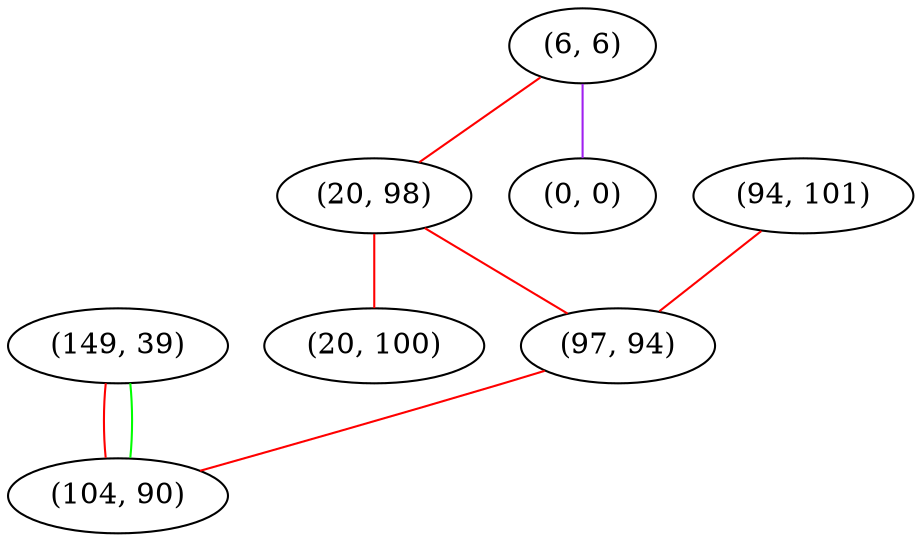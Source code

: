 graph "" {
"(149, 39)";
"(6, 6)";
"(20, 98)";
"(0, 0)";
"(94, 101)";
"(20, 100)";
"(97, 94)";
"(104, 90)";
"(149, 39)" -- "(104, 90)"  [color=red, key=0, weight=1];
"(149, 39)" -- "(104, 90)"  [color=green, key=1, weight=2];
"(6, 6)" -- "(20, 98)"  [color=red, key=0, weight=1];
"(6, 6)" -- "(0, 0)"  [color=purple, key=0, weight=4];
"(20, 98)" -- "(20, 100)"  [color=red, key=0, weight=1];
"(20, 98)" -- "(97, 94)"  [color=red, key=0, weight=1];
"(94, 101)" -- "(97, 94)"  [color=red, key=0, weight=1];
"(97, 94)" -- "(104, 90)"  [color=red, key=0, weight=1];
}
